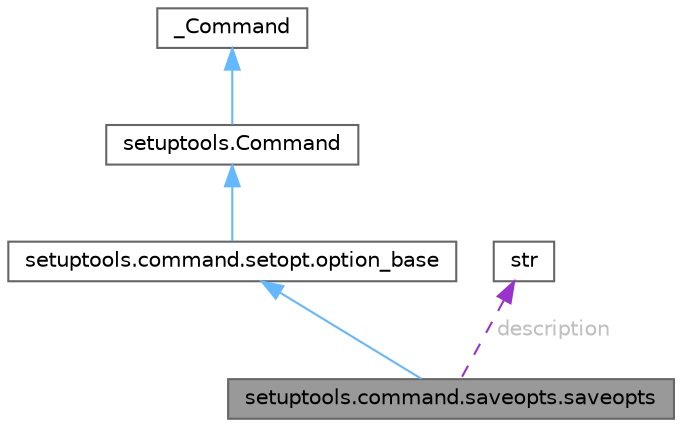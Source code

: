 digraph "setuptools.command.saveopts.saveopts"
{
 // LATEX_PDF_SIZE
  bgcolor="transparent";
  edge [fontname=Helvetica,fontsize=10,labelfontname=Helvetica,labelfontsize=10];
  node [fontname=Helvetica,fontsize=10,shape=box,height=0.2,width=0.4];
  Node1 [id="Node000001",label="setuptools.command.saveopts.saveopts",height=0.2,width=0.4,color="gray40", fillcolor="grey60", style="filled", fontcolor="black",tooltip=" "];
  Node2 -> Node1 [id="edge1_Node000001_Node000002",dir="back",color="steelblue1",style="solid",tooltip=" "];
  Node2 [id="Node000002",label="setuptools.command.setopt.option_base",height=0.2,width=0.4,color="gray40", fillcolor="white", style="filled",URL="$classsetuptools_1_1command_1_1setopt_1_1option__base.html",tooltip=" "];
  Node3 -> Node2 [id="edge2_Node000002_Node000003",dir="back",color="steelblue1",style="solid",tooltip=" "];
  Node3 [id="Node000003",label="setuptools.Command",height=0.2,width=0.4,color="gray40", fillcolor="white", style="filled",URL="$classsetuptools_1_1_command.html",tooltip=" "];
  Node4 -> Node3 [id="edge3_Node000003_Node000004",dir="back",color="steelblue1",style="solid",tooltip=" "];
  Node4 [id="Node000004",label="_Command",height=0.2,width=0.4,color="gray40", fillcolor="white", style="filled",tooltip=" "];
  Node5 -> Node1 [id="edge4_Node000001_Node000005",dir="back",color="darkorchid3",style="dashed",tooltip=" ",label=" description",fontcolor="grey" ];
  Node5 [id="Node000005",label="str",height=0.2,width=0.4,color="gray40", fillcolor="white", style="filled",tooltip=" "];
}
